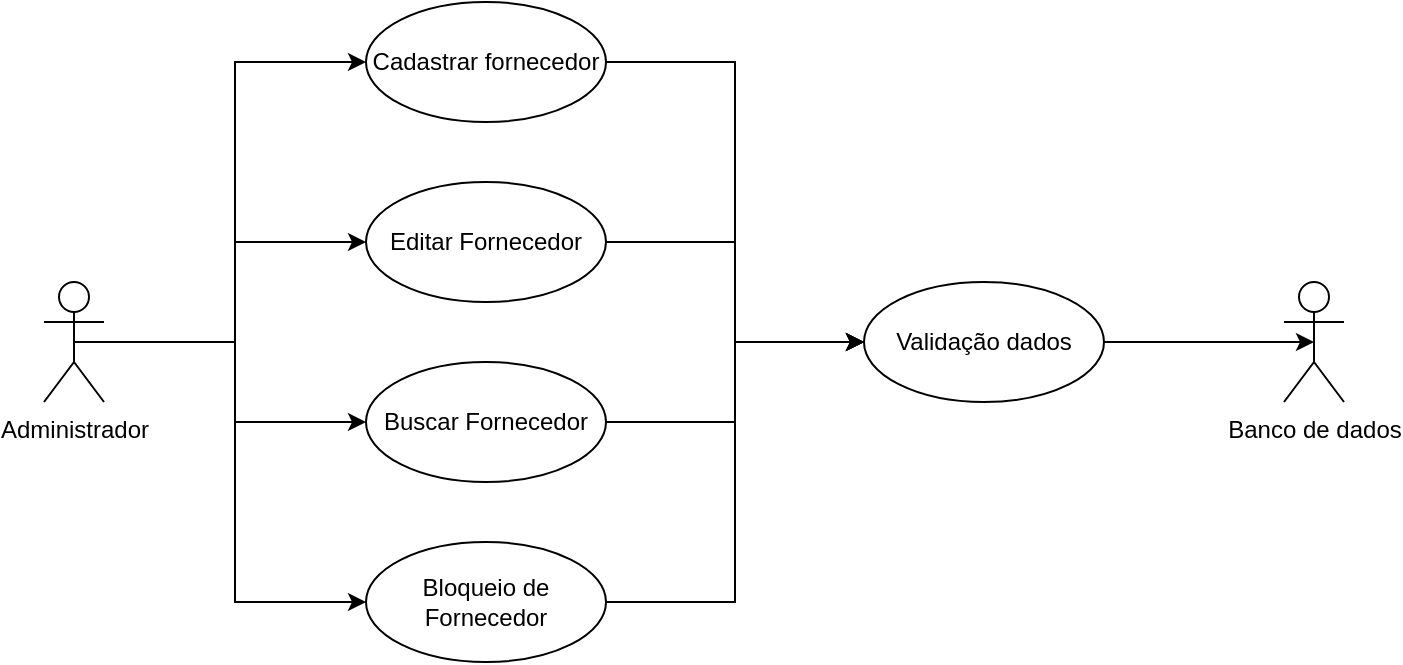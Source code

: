 <mxfile version="24.2.3" type="google">
  <diagram id="C5RBs43oDa-KdzZeNtuy" name="Page-1">
    <mxGraphModel grid="1" page="1" gridSize="10" guides="1" tooltips="1" connect="1" arrows="1" fold="1" pageScale="1" pageWidth="827" pageHeight="1169" math="0" shadow="0">
      <root>
        <mxCell id="WIyWlLk6GJQsqaUBKTNV-0" />
        <mxCell id="WIyWlLk6GJQsqaUBKTNV-1" parent="WIyWlLk6GJQsqaUBKTNV-0" />
        <mxCell id="RXdhkoTcRTNO48JzaXSp-1" style="edgeStyle=orthogonalEdgeStyle;rounded=0;orthogonalLoop=1;jettySize=auto;html=1;exitX=0.5;exitY=0.5;exitDx=0;exitDy=0;exitPerimeter=0;entryX=0;entryY=0.5;entryDx=0;entryDy=0;" edge="1" parent="WIyWlLk6GJQsqaUBKTNV-1" source="nBEKUOuN9eQIXuwrn9ih-1" target="nBEKUOuN9eQIXuwrn9ih-5">
          <mxGeometry relative="1" as="geometry" />
        </mxCell>
        <mxCell id="RXdhkoTcRTNO48JzaXSp-2" style="edgeStyle=orthogonalEdgeStyle;rounded=0;orthogonalLoop=1;jettySize=auto;html=1;exitX=0.5;exitY=0.5;exitDx=0;exitDy=0;exitPerimeter=0;" edge="1" parent="WIyWlLk6GJQsqaUBKTNV-1" source="nBEKUOuN9eQIXuwrn9ih-1" target="nBEKUOuN9eQIXuwrn9ih-6">
          <mxGeometry relative="1" as="geometry" />
        </mxCell>
        <mxCell id="RXdhkoTcRTNO48JzaXSp-3" style="edgeStyle=orthogonalEdgeStyle;rounded=0;orthogonalLoop=1;jettySize=auto;html=1;exitX=0.5;exitY=0.5;exitDx=0;exitDy=0;exitPerimeter=0;entryX=0;entryY=0.5;entryDx=0;entryDy=0;" edge="1" parent="WIyWlLk6GJQsqaUBKTNV-1" source="nBEKUOuN9eQIXuwrn9ih-1" target="nBEKUOuN9eQIXuwrn9ih-7">
          <mxGeometry relative="1" as="geometry" />
        </mxCell>
        <mxCell id="RXdhkoTcRTNO48JzaXSp-5" style="edgeStyle=orthogonalEdgeStyle;rounded=0;orthogonalLoop=1;jettySize=auto;html=1;exitX=0.5;exitY=0.5;exitDx=0;exitDy=0;exitPerimeter=0;entryX=0;entryY=0.5;entryDx=0;entryDy=0;" edge="1" parent="WIyWlLk6GJQsqaUBKTNV-1" source="nBEKUOuN9eQIXuwrn9ih-1" target="RXdhkoTcRTNO48JzaXSp-4">
          <mxGeometry relative="1" as="geometry" />
        </mxCell>
        <mxCell id="nBEKUOuN9eQIXuwrn9ih-1" value="Administrador" style="shape=umlActor;verticalLabelPosition=bottom;verticalAlign=top;html=1;outlineConnect=0;" vertex="1" parent="WIyWlLk6GJQsqaUBKTNV-1">
          <mxGeometry x="89" y="230" width="30" height="60" as="geometry" />
        </mxCell>
        <mxCell id="RXdhkoTcRTNO48JzaXSp-9" style="edgeStyle=orthogonalEdgeStyle;rounded=0;orthogonalLoop=1;jettySize=auto;html=1;exitX=1;exitY=0.5;exitDx=0;exitDy=0;entryX=0;entryY=0.5;entryDx=0;entryDy=0;" edge="1" parent="WIyWlLk6GJQsqaUBKTNV-1" source="nBEKUOuN9eQIXuwrn9ih-5" target="RXdhkoTcRTNO48JzaXSp-6">
          <mxGeometry relative="1" as="geometry" />
        </mxCell>
        <mxCell id="nBEKUOuN9eQIXuwrn9ih-5" value="Cadastrar fornecedor" style="ellipse;whiteSpace=wrap;html=1;" vertex="1" parent="WIyWlLk6GJQsqaUBKTNV-1">
          <mxGeometry x="250" y="90" width="120" height="60" as="geometry" />
        </mxCell>
        <mxCell id="RXdhkoTcRTNO48JzaXSp-8" style="edgeStyle=orthogonalEdgeStyle;rounded=0;orthogonalLoop=1;jettySize=auto;html=1;exitX=1;exitY=0.5;exitDx=0;exitDy=0;entryX=0;entryY=0.5;entryDx=0;entryDy=0;" edge="1" parent="WIyWlLk6GJQsqaUBKTNV-1" source="nBEKUOuN9eQIXuwrn9ih-6" target="RXdhkoTcRTNO48JzaXSp-6">
          <mxGeometry relative="1" as="geometry" />
        </mxCell>
        <mxCell id="nBEKUOuN9eQIXuwrn9ih-6" value="Editar Fornecedor" style="ellipse;whiteSpace=wrap;html=1;" vertex="1" parent="WIyWlLk6GJQsqaUBKTNV-1">
          <mxGeometry x="250" y="180" width="120" height="60" as="geometry" />
        </mxCell>
        <mxCell id="RXdhkoTcRTNO48JzaXSp-7" style="edgeStyle=orthogonalEdgeStyle;rounded=0;orthogonalLoop=1;jettySize=auto;html=1;exitX=1;exitY=0.5;exitDx=0;exitDy=0;entryX=0;entryY=0.5;entryDx=0;entryDy=0;" edge="1" parent="WIyWlLk6GJQsqaUBKTNV-1" source="nBEKUOuN9eQIXuwrn9ih-7" target="RXdhkoTcRTNO48JzaXSp-6">
          <mxGeometry relative="1" as="geometry" />
        </mxCell>
        <mxCell id="nBEKUOuN9eQIXuwrn9ih-7" value="Buscar Fornecedor" style="ellipse;whiteSpace=wrap;html=1;" vertex="1" parent="WIyWlLk6GJQsqaUBKTNV-1">
          <mxGeometry x="250" y="270" width="120" height="60" as="geometry" />
        </mxCell>
        <mxCell id="RXdhkoTcRTNO48JzaXSp-10" style="edgeStyle=orthogonalEdgeStyle;rounded=0;orthogonalLoop=1;jettySize=auto;html=1;exitX=1;exitY=0.5;exitDx=0;exitDy=0;entryX=0;entryY=0.5;entryDx=0;entryDy=0;" edge="1" parent="WIyWlLk6GJQsqaUBKTNV-1" source="RXdhkoTcRTNO48JzaXSp-4" target="RXdhkoTcRTNO48JzaXSp-6">
          <mxGeometry relative="1" as="geometry" />
        </mxCell>
        <mxCell id="RXdhkoTcRTNO48JzaXSp-4" value="Bloqueio de Fornecedor" style="ellipse;whiteSpace=wrap;html=1;" vertex="1" parent="WIyWlLk6GJQsqaUBKTNV-1">
          <mxGeometry x="250" y="360" width="120" height="60" as="geometry" />
        </mxCell>
        <mxCell id="RXdhkoTcRTNO48JzaXSp-6" value="Validação&amp;nbsp;&lt;span style=&quot;background-color: initial;&quot;&gt;dados&lt;/span&gt;" style="ellipse;whiteSpace=wrap;html=1;" vertex="1" parent="WIyWlLk6GJQsqaUBKTNV-1">
          <mxGeometry x="499" y="230" width="120" height="60" as="geometry" />
        </mxCell>
        <mxCell id="RXdhkoTcRTNO48JzaXSp-11" value="Banco de dados&lt;div&gt;&lt;br&gt;&lt;/div&gt;" style="shape=umlActor;verticalLabelPosition=bottom;verticalAlign=top;html=1;outlineConnect=0;" vertex="1" parent="WIyWlLk6GJQsqaUBKTNV-1">
          <mxGeometry x="709" y="230" width="30" height="60" as="geometry" />
        </mxCell>
        <mxCell id="RXdhkoTcRTNO48JzaXSp-17" style="edgeStyle=orthogonalEdgeStyle;rounded=0;orthogonalLoop=1;jettySize=auto;html=1;exitX=1;exitY=0.5;exitDx=0;exitDy=0;entryX=0.5;entryY=0.5;entryDx=0;entryDy=0;entryPerimeter=0;" edge="1" parent="WIyWlLk6GJQsqaUBKTNV-1" source="RXdhkoTcRTNO48JzaXSp-6" target="RXdhkoTcRTNO48JzaXSp-11">
          <mxGeometry relative="1" as="geometry" />
        </mxCell>
      </root>
    </mxGraphModel>
  </diagram>
</mxfile>
